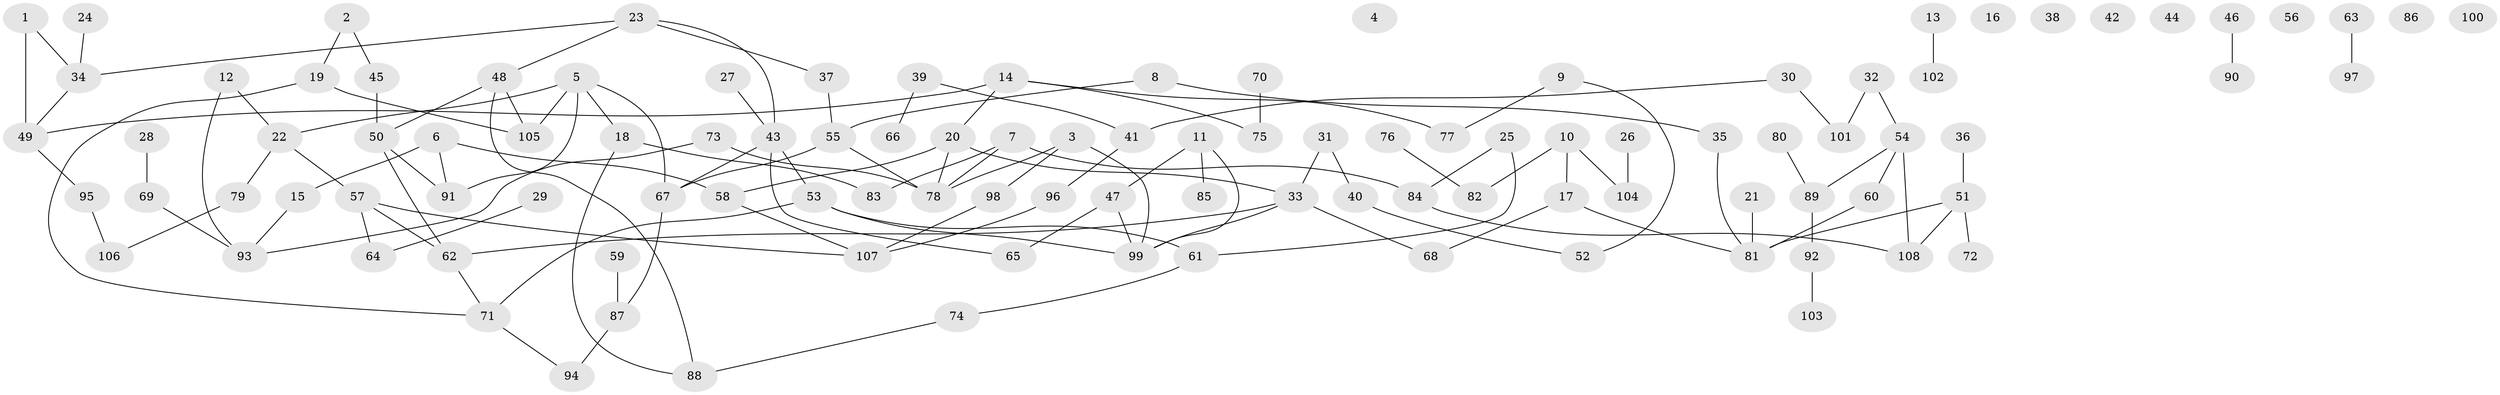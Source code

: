 // coarse degree distribution, {8: 0.09090909090909091, 11: 0.045454545454545456, 6: 0.13636363636363635, 4: 0.18181818181818182, 3: 0.09090909090909091, 2: 0.13636363636363635, 1: 0.2727272727272727, 5: 0.045454545454545456}
// Generated by graph-tools (version 1.1) at 2025/47/03/04/25 22:47:55]
// undirected, 108 vertices, 126 edges
graph export_dot {
  node [color=gray90,style=filled];
  1;
  2;
  3;
  4;
  5;
  6;
  7;
  8;
  9;
  10;
  11;
  12;
  13;
  14;
  15;
  16;
  17;
  18;
  19;
  20;
  21;
  22;
  23;
  24;
  25;
  26;
  27;
  28;
  29;
  30;
  31;
  32;
  33;
  34;
  35;
  36;
  37;
  38;
  39;
  40;
  41;
  42;
  43;
  44;
  45;
  46;
  47;
  48;
  49;
  50;
  51;
  52;
  53;
  54;
  55;
  56;
  57;
  58;
  59;
  60;
  61;
  62;
  63;
  64;
  65;
  66;
  67;
  68;
  69;
  70;
  71;
  72;
  73;
  74;
  75;
  76;
  77;
  78;
  79;
  80;
  81;
  82;
  83;
  84;
  85;
  86;
  87;
  88;
  89;
  90;
  91;
  92;
  93;
  94;
  95;
  96;
  97;
  98;
  99;
  100;
  101;
  102;
  103;
  104;
  105;
  106;
  107;
  108;
  1 -- 34;
  1 -- 49;
  2 -- 19;
  2 -- 45;
  3 -- 78;
  3 -- 98;
  3 -- 99;
  5 -- 18;
  5 -- 22;
  5 -- 67;
  5 -- 91;
  5 -- 105;
  6 -- 15;
  6 -- 58;
  6 -- 91;
  7 -- 78;
  7 -- 83;
  7 -- 84;
  8 -- 35;
  8 -- 55;
  9 -- 52;
  9 -- 77;
  10 -- 17;
  10 -- 82;
  10 -- 104;
  11 -- 47;
  11 -- 85;
  11 -- 99;
  12 -- 22;
  12 -- 93;
  13 -- 102;
  14 -- 20;
  14 -- 49;
  14 -- 75;
  14 -- 77;
  15 -- 93;
  17 -- 68;
  17 -- 81;
  18 -- 83;
  18 -- 88;
  19 -- 71;
  19 -- 105;
  20 -- 33;
  20 -- 58;
  20 -- 78;
  21 -- 81;
  22 -- 57;
  22 -- 79;
  23 -- 34;
  23 -- 37;
  23 -- 43;
  23 -- 48;
  24 -- 34;
  25 -- 61;
  25 -- 84;
  26 -- 104;
  27 -- 43;
  28 -- 69;
  29 -- 64;
  30 -- 41;
  30 -- 101;
  31 -- 33;
  31 -- 40;
  32 -- 54;
  32 -- 101;
  33 -- 62;
  33 -- 68;
  33 -- 99;
  34 -- 49;
  35 -- 81;
  36 -- 51;
  37 -- 55;
  39 -- 41;
  39 -- 66;
  40 -- 52;
  41 -- 96;
  43 -- 53;
  43 -- 65;
  43 -- 67;
  45 -- 50;
  46 -- 90;
  47 -- 65;
  47 -- 99;
  48 -- 50;
  48 -- 88;
  48 -- 105;
  49 -- 95;
  50 -- 62;
  50 -- 91;
  51 -- 72;
  51 -- 81;
  51 -- 108;
  53 -- 61;
  53 -- 71;
  53 -- 99;
  54 -- 60;
  54 -- 89;
  54 -- 108;
  55 -- 67;
  55 -- 78;
  57 -- 62;
  57 -- 64;
  57 -- 107;
  58 -- 107;
  59 -- 87;
  60 -- 81;
  61 -- 74;
  62 -- 71;
  63 -- 97;
  67 -- 87;
  69 -- 93;
  70 -- 75;
  71 -- 94;
  73 -- 78;
  73 -- 93;
  74 -- 88;
  76 -- 82;
  79 -- 106;
  80 -- 89;
  84 -- 108;
  87 -- 94;
  89 -- 92;
  92 -- 103;
  95 -- 106;
  96 -- 107;
  98 -- 107;
}
